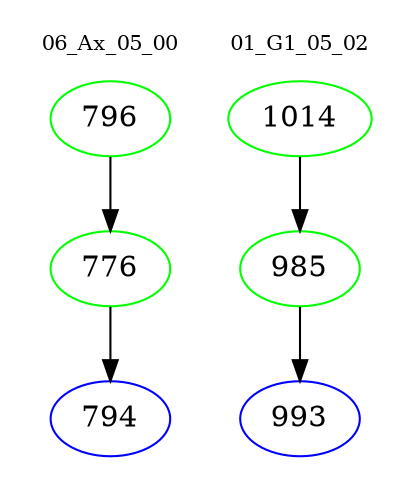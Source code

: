 digraph{
subgraph cluster_0 {
color = white
label = "06_Ax_05_00";
fontsize=10;
T0_796 [label="796", color="green"]
T0_796 -> T0_776 [color="black"]
T0_776 [label="776", color="green"]
T0_776 -> T0_794 [color="black"]
T0_794 [label="794", color="blue"]
}
subgraph cluster_1 {
color = white
label = "01_G1_05_02";
fontsize=10;
T1_1014 [label="1014", color="green"]
T1_1014 -> T1_985 [color="black"]
T1_985 [label="985", color="green"]
T1_985 -> T1_993 [color="black"]
T1_993 [label="993", color="blue"]
}
}
